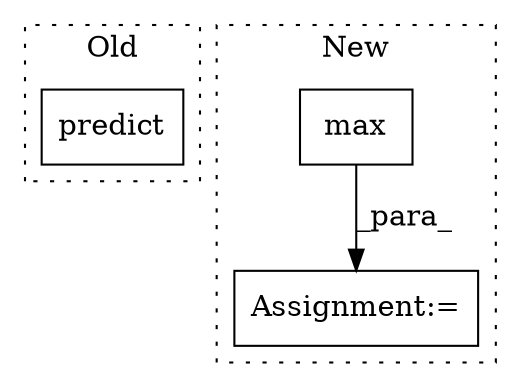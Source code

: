 digraph G {
subgraph cluster0 {
1 [label="predict" a="32" s="3309,3319" l="8,1" shape="box"];
label = "Old";
style="dotted";
}
subgraph cluster1 {
2 [label="max" a="32" s="3512,3540" l="4,1" shape="box"];
3 [label="Assignment:=" a="7" s="3505" l="1" shape="box"];
label = "New";
style="dotted";
}
2 -> 3 [label="_para_"];
}